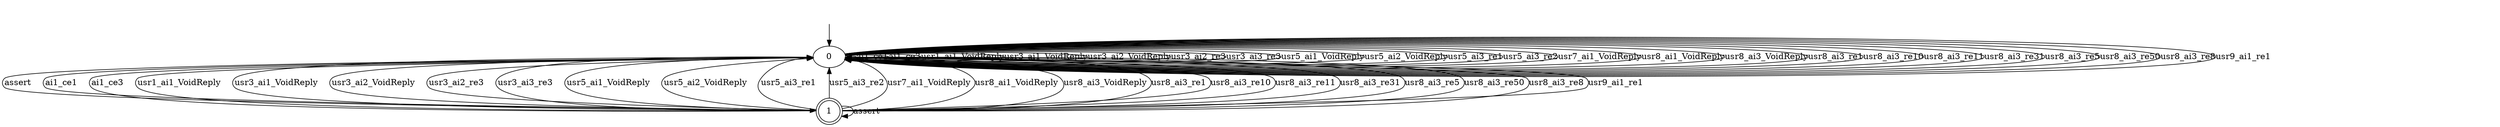 digraph T3 {
0 [label="0"];
1 [label="1", shape=doublecircle];
0 -> 0  [label="ai1_ce1"];
0 -> 0  [label="ai1_ce3"];
0 -> 0  [label="usr1_ai1_VoidReply"];
0 -> 0  [label="usr3_ai1_VoidReply"];
0 -> 0  [label="usr3_ai2_VoidReply"];
0 -> 0  [label="usr3_ai2_re3"];
0 -> 0  [label="usr3_ai3_re3"];
0 -> 0  [label="usr5_ai1_VoidReply"];
0 -> 0  [label="usr5_ai2_VoidReply"];
0 -> 0  [label="usr5_ai3_re1"];
0 -> 0  [label="usr5_ai3_re2"];
0 -> 0  [label="usr7_ai1_VoidReply"];
0 -> 0  [label="usr8_ai1_VoidReply"];
0 -> 0  [label="usr8_ai3_VoidReply"];
0 -> 0  [label="usr8_ai3_re1"];
0 -> 0  [label="usr8_ai3_re10"];
0 -> 0  [label="usr8_ai3_re11"];
0 -> 0  [label="usr8_ai3_re31"];
0 -> 0  [label="usr8_ai3_re5"];
0 -> 0  [label="usr8_ai3_re50"];
0 -> 0  [label="usr8_ai3_re8"];
0 -> 0  [label="usr9_ai1_re1"];
0 -> 1  [label="assert"];
1 -> 0  [label="ai1_ce1"];
1 -> 0  [label="ai1_ce3"];
1 -> 0  [label="usr1_ai1_VoidReply"];
1 -> 0  [label="usr3_ai1_VoidReply"];
1 -> 0  [label="usr3_ai2_VoidReply"];
1 -> 0  [label="usr3_ai2_re3"];
1 -> 0  [label="usr3_ai3_re3"];
1 -> 0  [label="usr5_ai1_VoidReply"];
1 -> 0  [label="usr5_ai2_VoidReply"];
1 -> 0  [label="usr5_ai3_re1"];
1 -> 0  [label="usr5_ai3_re2"];
1 -> 0  [label="usr7_ai1_VoidReply"];
1 -> 0  [label="usr8_ai1_VoidReply"];
1 -> 0  [label="usr8_ai3_VoidReply"];
1 -> 0  [label="usr8_ai3_re1"];
1 -> 0  [label="usr8_ai3_re10"];
1 -> 0  [label="usr8_ai3_re11"];
1 -> 0  [label="usr8_ai3_re31"];
1 -> 0  [label="usr8_ai3_re5"];
1 -> 0  [label="usr8_ai3_re50"];
1 -> 0  [label="usr8_ai3_re8"];
1 -> 0  [label="usr9_ai1_re1"];
1 -> 1  [label="assert"];
__start0 [label="", shape=none];
__start0 -> 0  [label=""];
}
